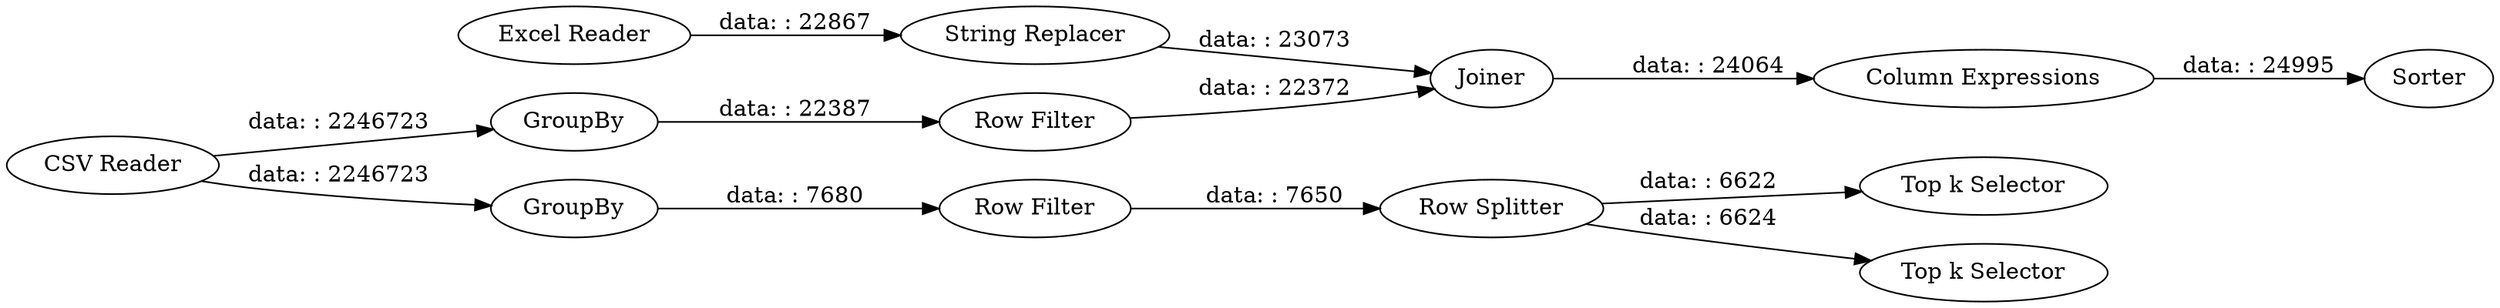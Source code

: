 digraph {
	"3521040203064423889_26" [label="Column Expressions"]
	"3521040203064423889_23" [label="String Replacer"]
	"3521040203064423889_16" [label="Excel Reader"]
	"3521040203064423889_19" [label="Row Splitter"]
	"3521040203064423889_24" [label=GroupBy]
	"3521040203064423889_15" [label="CSV Reader"]
	"3521040203064423889_29" [label="Top k Selector"]
	"3521040203064423889_25" [label=Sorter]
	"3521040203064423889_30" [label="Top k Selector"]
	"3521040203064423889_17" [label=GroupBy]
	"3521040203064423889_27" [label="Row Filter"]
	"3521040203064423889_28" [label="Row Filter"]
	"3521040203064423889_22" [label=Joiner]
	"3521040203064423889_24" -> "3521040203064423889_28" [label="data: : 22387"]
	"3521040203064423889_19" -> "3521040203064423889_30" [label="data: : 6624"]
	"3521040203064423889_28" -> "3521040203064423889_22" [label="data: : 22372"]
	"3521040203064423889_17" -> "3521040203064423889_27" [label="data: : 7680"]
	"3521040203064423889_15" -> "3521040203064423889_17" [label="data: : 2246723"]
	"3521040203064423889_15" -> "3521040203064423889_24" [label="data: : 2246723"]
	"3521040203064423889_16" -> "3521040203064423889_23" [label="data: : 22867"]
	"3521040203064423889_19" -> "3521040203064423889_29" [label="data: : 6622"]
	"3521040203064423889_23" -> "3521040203064423889_22" [label="data: : 23073"]
	"3521040203064423889_22" -> "3521040203064423889_26" [label="data: : 24064"]
	"3521040203064423889_26" -> "3521040203064423889_25" [label="data: : 24995"]
	"3521040203064423889_27" -> "3521040203064423889_19" [label="data: : 7650"]
	rankdir=LR
}
